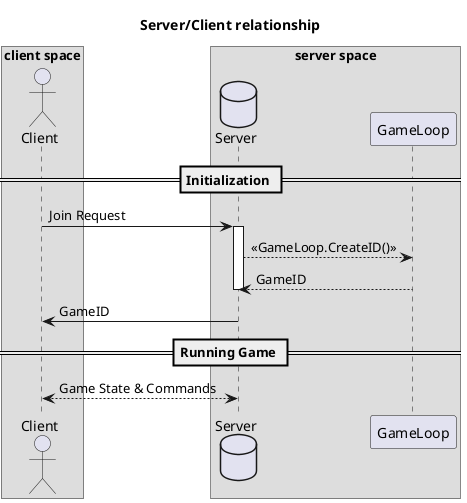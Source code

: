 @startuml
title Server/Client relationship

box "client space"
     actor Client
end box

box "server space"
database Server
participant GameLoop
end box


== Initialization ==
Client -> Server: Join Request
activate Server
Server --> GameLoop: <<GameLoop.CreateID()>>
GameLoop --> Server: GameID
deactivate Server
Server -> Client: GameID

== Running Game ==

Server <--> Client: Game State & Commands


@enduml